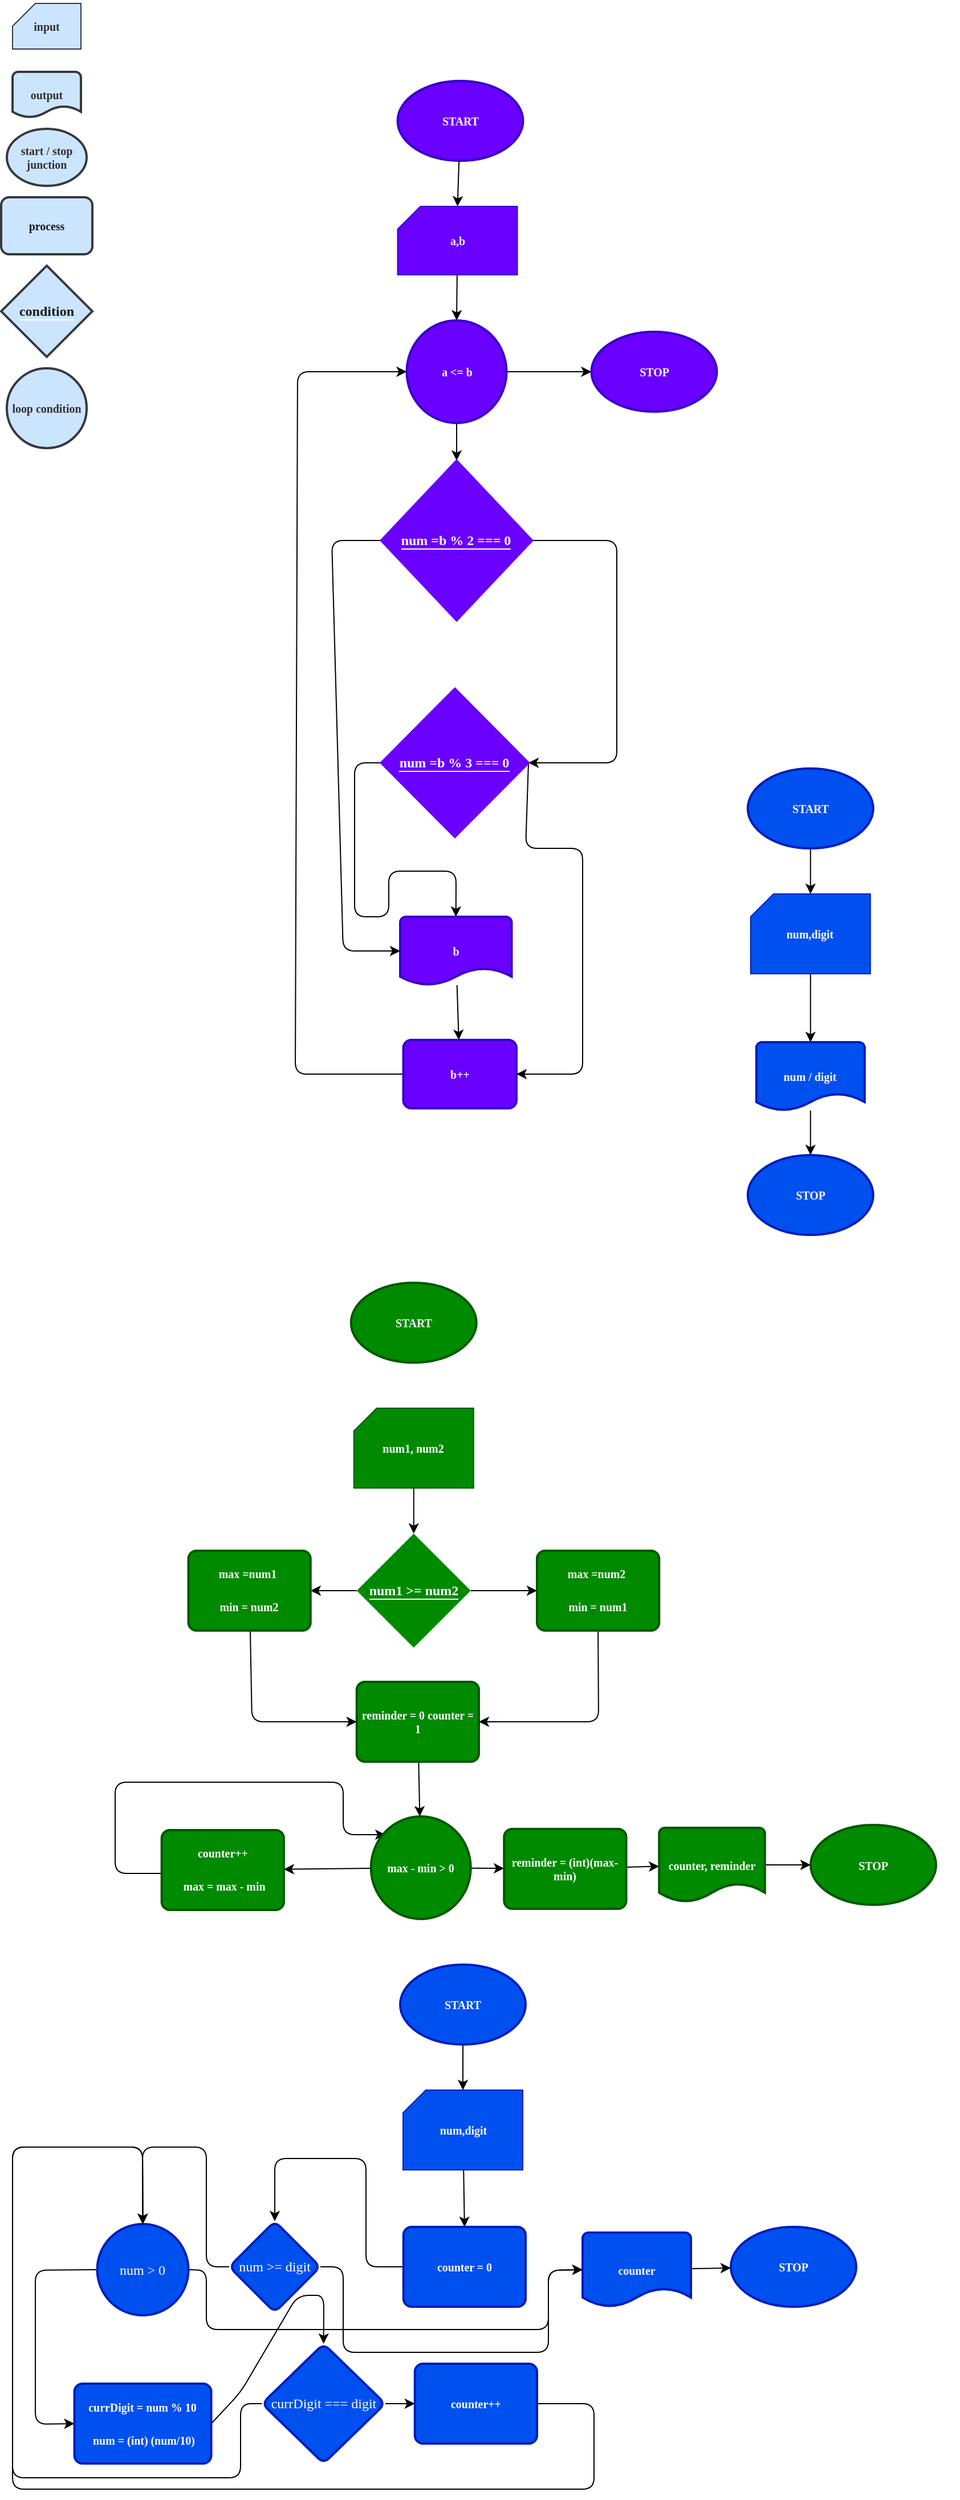 <mxfile>
    <diagram id="6lL7B8XVimhlBR5p4PDD" name="Page-1">
        <mxGraphModel dx="775" dy="665" grid="1" gridSize="10" guides="1" tooltips="1" connect="1" arrows="1" fold="1" page="1" pageScale="1" pageWidth="850" pageHeight="1100" math="0" shadow="0">
            <root>
                <mxCell id="0"/>
                <mxCell id="1" parent="0"/>
                <mxCell id="2" value="&lt;h5&gt;input&lt;/h5&gt;" style="verticalLabelPosition=middle;verticalAlign=middle;html=1;shape=card;whiteSpace=wrap;size=20;arcSize=12;labelBackgroundColor=none;fontFamily=Tahoma;fillColor=#cce5ff;labelPosition=center;align=center;strokeColor=#36393d;fontColor=#312f2f;" parent="1" vertex="1">
                    <mxGeometry x="20" y="10" width="60" height="40" as="geometry"/>
                </mxCell>
                <mxCell id="3" value="&lt;h5&gt;output&lt;/h5&gt;" style="strokeWidth=2;html=1;shape=mxgraph.flowchart.document2;whiteSpace=wrap;size=0.25;labelBackgroundColor=none;fontFamily=Tahoma;fillColor=#cce5ff;strokeColor=#36393d;fontColor=#312f2f;" parent="1" vertex="1">
                    <mxGeometry x="20" y="70" width="60" height="40" as="geometry"/>
                </mxCell>
                <mxCell id="4" value="&lt;h5&gt;start / stop junction&lt;/h5&gt;" style="strokeWidth=2;html=1;shape=mxgraph.flowchart.start_1;whiteSpace=wrap;labelBackgroundColor=none;fontFamily=Tahoma;fillColor=#cce5ff;strokeColor=#36393d;fontColor=#312f2f;" parent="1" vertex="1">
                    <mxGeometry x="15" y="120" width="70" height="50" as="geometry"/>
                </mxCell>
                <mxCell id="5" value="&lt;h5&gt;&lt;font color=&quot;#1a1a1a&quot;&gt;process&lt;/font&gt;&lt;/h5&gt;" style="rounded=1;whiteSpace=wrap;html=1;absoluteArcSize=1;arcSize=14;strokeWidth=2;labelBackgroundColor=none;fontFamily=Tahoma;fillColor=#cce5ff;strokeColor=#36393d;" parent="1" vertex="1">
                    <mxGeometry x="10" y="180" width="80" height="50" as="geometry"/>
                </mxCell>
                <mxCell id="6" value="&lt;font color=&quot;#1a1a1a&quot; style=&quot;background-color: rgb(204, 229, 255);&quot;&gt;&lt;b&gt;condition&lt;/b&gt;&lt;/font&gt;" style="strokeWidth=2;html=1;shape=mxgraph.flowchart.decision;whiteSpace=wrap;labelBackgroundColor=#FFFFFF;fontFamily=Tahoma;fillColor=#CCE5FF;strokeColor=#36393d;" parent="1" vertex="1">
                    <mxGeometry x="10" y="240" width="80" height="80" as="geometry"/>
                </mxCell>
                <mxCell id="7" value="&lt;h5&gt;loop condition&lt;/h5&gt;" style="strokeWidth=2;html=1;shape=mxgraph.flowchart.start_1;whiteSpace=wrap;labelBackgroundColor=none;fontFamily=Tahoma;fillColor=#cce5ff;strokeColor=#36393d;fontColor=#312f2f;" parent="1" vertex="1">
                    <mxGeometry x="15" y="330" width="70" height="70" as="geometry"/>
                </mxCell>
                <mxCell id="8" style="edgeStyle=none;html=1;entryX=0.5;entryY=0;entryDx=0;entryDy=0;entryPerimeter=0;" parent="1" source="9" target="11" edge="1">
                    <mxGeometry relative="1" as="geometry"/>
                </mxCell>
                <mxCell id="9" value="&lt;h5&gt;START&lt;/h5&gt;" style="strokeWidth=2;html=1;shape=mxgraph.flowchart.start_1;whiteSpace=wrap;labelBackgroundColor=none;fontFamily=Tahoma;fillColor=#6a00ff;strokeColor=#3700CC;fontColor=#ffffff;" parent="1" vertex="1">
                    <mxGeometry x="357.75" y="78" width="110" height="70" as="geometry"/>
                </mxCell>
                <mxCell id="10" style="edgeStyle=none;html=1;entryX=0.5;entryY=0;entryDx=0;entryDy=0;entryPerimeter=0;" parent="1" source="11" target="14" edge="1">
                    <mxGeometry relative="1" as="geometry"/>
                </mxCell>
                <mxCell id="11" value="&lt;h5&gt;a,b&lt;/h5&gt;" style="verticalLabelPosition=middle;verticalAlign=middle;html=1;shape=card;whiteSpace=wrap;size=20;arcSize=12;labelBackgroundColor=none;fontFamily=Tahoma;fillColor=#6a00ff;labelPosition=center;align=center;strokeColor=#3700CC;fontColor=#ffffff;" parent="1" vertex="1">
                    <mxGeometry x="357.75" y="188" width="105" height="60" as="geometry"/>
                </mxCell>
                <mxCell id="13" style="edgeStyle=none;html=1;entryX=0;entryY=0.5;entryDx=0;entryDy=0;entryPerimeter=0;fontColor=#FFFFFF;" parent="1" source="14" target="19" edge="1">
                    <mxGeometry relative="1" as="geometry"/>
                </mxCell>
                <mxCell id="88" style="edgeStyle=none;html=1;" parent="1" source="14" target="87" edge="1">
                    <mxGeometry relative="1" as="geometry"/>
                </mxCell>
                <mxCell id="14" value="&lt;h5&gt;a &amp;lt;= b&lt;/h5&gt;" style="strokeWidth=2;html=1;shape=mxgraph.flowchart.start_1;whiteSpace=wrap;labelBackgroundColor=none;fontFamily=Tahoma;fillColor=#6a00ff;strokeColor=#3700CC;fontColor=#ffffff;" parent="1" vertex="1">
                    <mxGeometry x="365.75" y="288" width="87.5" height="90" as="geometry"/>
                </mxCell>
                <mxCell id="15" style="edgeStyle=none;html=1;" parent="1" source="16" target="18" edge="1">
                    <mxGeometry relative="1" as="geometry"/>
                </mxCell>
                <mxCell id="16" value="&lt;h5&gt;b&lt;/h5&gt;" style="strokeWidth=2;html=1;shape=mxgraph.flowchart.document2;whiteSpace=wrap;size=0.25;labelBackgroundColor=none;fontFamily=Tahoma;fillColor=#6a00ff;strokeColor=#3700CC;fontColor=#ffffff;" parent="1" vertex="1">
                    <mxGeometry x="360" y="811" width="97.75" height="60" as="geometry"/>
                </mxCell>
                <mxCell id="17" style="edgeStyle=none;html=1;entryX=0;entryY=0.5;entryDx=0;entryDy=0;entryPerimeter=0;fontColor=#FFFFFF;" parent="1" source="18" target="14" edge="1">
                    <mxGeometry relative="1" as="geometry">
                        <Array as="points">
                            <mxPoint x="268" y="949"/>
                            <mxPoint x="270" y="333"/>
                        </Array>
                    </mxGeometry>
                </mxCell>
                <mxCell id="18" value="&lt;h5&gt;b++&lt;/h5&gt;" style="rounded=1;whiteSpace=wrap;html=1;absoluteArcSize=1;arcSize=14;strokeWidth=2;labelBackgroundColor=none;fontFamily=Tahoma;fillColor=#6a00ff;strokeColor=#3700CC;fontColor=#ffffff;" parent="1" vertex="1">
                    <mxGeometry x="362.75" y="919" width="99.25" height="60" as="geometry"/>
                </mxCell>
                <mxCell id="19" value="&lt;h5&gt;STOP&lt;/h5&gt;" style="strokeWidth=2;html=1;shape=mxgraph.flowchart.start_1;whiteSpace=wrap;labelBackgroundColor=none;fontFamily=Tahoma;fillColor=#6a00ff;strokeColor=#3700CC;fontColor=#ffffff;" parent="1" vertex="1">
                    <mxGeometry x="527.75" y="298" width="110" height="70" as="geometry"/>
                </mxCell>
                <mxCell id="20" value="Print all of the numbers &lt;br&gt;between a to b included &lt;br&gt;that can be devided to 2 or 3" style="text;html=1;align=center;verticalAlign=middle;resizable=0;points=[];autosize=1;strokeColor=none;fillColor=none;fontColor=#FFFFFF;" parent="1" vertex="1">
                    <mxGeometry x="166.88" y="141" width="180" height="60" as="geometry"/>
                </mxCell>
                <mxCell id="21" value="get 1 number and 1 digit and print how many times&amp;nbsp;&lt;br&gt;the digit can fit into the number" style="text;html=1;align=center;verticalAlign=middle;resizable=0;points=[];autosize=1;strokeColor=none;fillColor=none;fontColor=#FFFFFF;" parent="1" vertex="1">
                    <mxGeometry x="550" y="630" width="300" height="40" as="geometry"/>
                </mxCell>
                <mxCell id="22" style="edgeStyle=none;html=1;entryX=0.5;entryY=0;entryDx=0;entryDy=0;entryPerimeter=0;fontColor=#FFFFFF;" parent="1" source="23" target="25" edge="1">
                    <mxGeometry relative="1" as="geometry"/>
                </mxCell>
                <mxCell id="23" value="&lt;h5&gt;START&lt;/h5&gt;" style="strokeWidth=2;html=1;shape=mxgraph.flowchart.start_1;whiteSpace=wrap;labelBackgroundColor=none;fontFamily=Tahoma;fillColor=#0050ef;strokeColor=#001DBC;fontColor=#ffffff;" parent="1" vertex="1">
                    <mxGeometry x="664.88" y="681" width="110" height="70" as="geometry"/>
                </mxCell>
                <mxCell id="101" style="edgeStyle=none;html=1;" parent="1" source="25" target="98" edge="1">
                    <mxGeometry relative="1" as="geometry"/>
                </mxCell>
                <mxCell id="25" value="&lt;h5&gt;num,digit&lt;/h5&gt;" style="verticalLabelPosition=middle;verticalAlign=middle;html=1;shape=card;whiteSpace=wrap;size=20;arcSize=12;labelBackgroundColor=none;fontFamily=Tahoma;fillColor=#0050ef;labelPosition=center;align=center;strokeColor=#001DBC;fontColor=#ffffff;" parent="1" vertex="1">
                    <mxGeometry x="667.38" y="791" width="105" height="70" as="geometry"/>
                </mxCell>
                <mxCell id="42" value="get to integers and print how many times&lt;br&gt;&amp;nbsp;one of them can fit in the other plus the&lt;br&gt;&amp;nbsp;remainder (without using / or %)" style="text;html=1;align=center;verticalAlign=middle;resizable=0;points=[];autosize=1;strokeColor=none;fillColor=none;fontColor=#FFFFFF;" parent="1" vertex="1">
                    <mxGeometry x="84.38" y="1200" width="240" height="60" as="geometry"/>
                </mxCell>
                <mxCell id="43" style="edgeStyle=none;html=1;entryX=0.5;entryY=0;entryDx=0;entryDy=0;entryPerimeter=0;fontColor=#FFFFFF;fillColor=#008a00;strokeColor=#FFFFFF;" parent="1" source="44" target="46" edge="1">
                    <mxGeometry relative="1" as="geometry"/>
                </mxCell>
                <mxCell id="44" value="&lt;h5&gt;START&lt;/h5&gt;" style="strokeWidth=2;html=1;shape=mxgraph.flowchart.start_1;whiteSpace=wrap;labelBackgroundColor=none;fontFamily=Tahoma;fillColor=#008a00;strokeColor=#005700;fontColor=#ffffff;" parent="1" vertex="1">
                    <mxGeometry x="316.88" y="1132" width="110" height="70" as="geometry"/>
                </mxCell>
                <mxCell id="103" style="edgeStyle=none;html=1;" parent="1" source="46" target="102" edge="1">
                    <mxGeometry relative="1" as="geometry"/>
                </mxCell>
                <mxCell id="46" value="&lt;h5&gt;num1, num2&lt;/h5&gt;" style="verticalLabelPosition=middle;verticalAlign=middle;html=1;shape=card;whiteSpace=wrap;size=20;arcSize=12;labelBackgroundColor=none;fontFamily=Tahoma;fillColor=#008a00;labelPosition=center;align=center;strokeColor=#005700;fontColor=#ffffff;" parent="1" vertex="1">
                    <mxGeometry x="319.38" y="1242" width="105" height="70" as="geometry"/>
                </mxCell>
                <mxCell id="121" style="edgeStyle=none;html=1;entryX=0.145;entryY=0.145;entryDx=0;entryDy=0;entryPerimeter=0;exitX=0;exitY=0.5;exitDx=0;exitDy=0;" parent="1" edge="1">
                    <mxGeometry relative="1" as="geometry">
                        <mxPoint x="150.82" y="1650" as="sourcePoint"/>
                        <mxPoint x="347.067" y="1616.05" as="targetPoint"/>
                        <Array as="points">
                            <mxPoint x="110" y="1650"/>
                            <mxPoint x="110" y="1570"/>
                            <mxPoint x="310" y="1570"/>
                            <mxPoint x="310" y="1616"/>
                        </Array>
                    </mxGeometry>
                </mxCell>
                <mxCell id="48" value="&lt;h5&gt;counter++&lt;/h5&gt;&lt;h5&gt;&amp;nbsp;max = max - min&lt;/h5&gt;" style="rounded=1;whiteSpace=wrap;html=1;absoluteArcSize=1;arcSize=14;strokeWidth=2;labelBackgroundColor=none;fontFamily=Tahoma;fillColor=#008a00;strokeColor=#005700;fontColor=#ffffff;" parent="1" vertex="1">
                    <mxGeometry x="150.82" y="1612" width="107.12" height="70" as="geometry"/>
                </mxCell>
                <mxCell id="117" style="edgeStyle=none;html=1;" parent="1" source="51" target="48" edge="1">
                    <mxGeometry relative="1" as="geometry"/>
                </mxCell>
                <mxCell id="118" style="edgeStyle=none;html=1;" parent="1" source="51" target="67" edge="1">
                    <mxGeometry relative="1" as="geometry"/>
                </mxCell>
                <mxCell id="51" value="&lt;h5&gt;max - min &amp;gt; 0&lt;/h5&gt;" style="strokeWidth=2;html=1;shape=mxgraph.flowchart.start_1;whiteSpace=wrap;labelBackgroundColor=none;fontFamily=Tahoma;fillColor=#008a00;strokeColor=#005700;fontColor=#ffffff;" parent="1" vertex="1">
                    <mxGeometry x="334.38" y="1600" width="87.5" height="90" as="geometry"/>
                </mxCell>
                <mxCell id="52" value="&lt;h5&gt;STOP&lt;/h5&gt;" style="strokeWidth=2;html=1;shape=mxgraph.flowchart.start_1;whiteSpace=wrap;labelBackgroundColor=none;fontFamily=Tahoma;fillColor=#008a00;strokeColor=#005700;fontColor=#ffffff;" parent="1" vertex="1">
                    <mxGeometry x="720" y="1607.5" width="110" height="70" as="geometry"/>
                </mxCell>
                <mxCell id="114" style="edgeStyle=none;html=1;" parent="1" source="57" target="51" edge="1">
                    <mxGeometry relative="1" as="geometry"/>
                </mxCell>
                <mxCell id="57" value="&lt;h5&gt;reminder = 0 counter = 1&lt;/h5&gt;" style="rounded=1;whiteSpace=wrap;html=1;absoluteArcSize=1;arcSize=14;strokeWidth=2;labelBackgroundColor=none;fontFamily=Tahoma;fillColor=#008a00;strokeColor=#005700;fontColor=#ffffff;" parent="1" vertex="1">
                    <mxGeometry x="321.88" y="1482" width="107.12" height="70" as="geometry"/>
                </mxCell>
                <mxCell id="116" style="edgeStyle=none;html=1;" parent="1" source="59" target="52" edge="1">
                    <mxGeometry relative="1" as="geometry"/>
                </mxCell>
                <mxCell id="59" value="&lt;h5&gt;counter, reminder&lt;/h5&gt;" style="strokeWidth=2;html=1;shape=mxgraph.flowchart.document2;whiteSpace=wrap;size=0.25;labelBackgroundColor=none;fontFamily=Tahoma;fillColor=#008a00;strokeColor=#005700;fontColor=#ffffff;" parent="1" vertex="1">
                    <mxGeometry x="587.12" y="1610" width="92.75" height="65" as="geometry"/>
                </mxCell>
                <mxCell id="119" style="edgeStyle=none;html=1;" parent="1" edge="1">
                    <mxGeometry relative="1" as="geometry">
                        <mxPoint x="558.25" y="1644.545" as="sourcePoint"/>
                        <mxPoint x="587.12" y="1643.76" as="targetPoint"/>
                    </mxGeometry>
                </mxCell>
                <mxCell id="67" value="&lt;h5&gt;reminder = (int)(max-min)&lt;/h5&gt;" style="rounded=1;whiteSpace=wrap;html=1;absoluteArcSize=1;arcSize=14;strokeWidth=2;labelBackgroundColor=none;fontFamily=Tahoma;fillColor=#008a00;strokeColor=#005700;fontColor=#ffffff;" parent="1" vertex="1">
                    <mxGeometry x="451.13" y="1611" width="107.12" height="70" as="geometry"/>
                </mxCell>
                <mxCell id="92" style="edgeStyle=none;html=1;entryX=1;entryY=0.5;entryDx=0;entryDy=0;entryPerimeter=0;exitX=1;exitY=0.5;exitDx=0;exitDy=0;exitPerimeter=0;" parent="1" source="87" target="91" edge="1">
                    <mxGeometry relative="1" as="geometry">
                        <Array as="points">
                            <mxPoint x="550" y="481"/>
                            <mxPoint x="550" y="676"/>
                        </Array>
                    </mxGeometry>
                </mxCell>
                <mxCell id="93" style="edgeStyle=none;html=1;entryX=0;entryY=0.5;entryDx=0;entryDy=0;entryPerimeter=0;exitX=0;exitY=0.5;exitDx=0;exitDy=0;exitPerimeter=0;" parent="1" source="87" target="16" edge="1">
                    <mxGeometry relative="1" as="geometry">
                        <Array as="points">
                            <mxPoint x="300" y="481"/>
                            <mxPoint x="310" y="841"/>
                        </Array>
                    </mxGeometry>
                </mxCell>
                <mxCell id="87" value="&lt;span style=&quot;background-color: rgb(106, 0, 255);&quot;&gt;&lt;b&gt;num =b % 2 === 0&lt;/b&gt;&lt;/span&gt;" style="strokeWidth=2;html=1;shape=mxgraph.flowchart.decision;whiteSpace=wrap;labelBackgroundColor=#FFFFFF;fontFamily=Tahoma;fillColor=#6a00ff;strokeColor=#6A00FF;fontColor=#ffffff;" parent="1" vertex="1">
                    <mxGeometry x="343.38" y="411" width="132.25" height="140" as="geometry"/>
                </mxCell>
                <mxCell id="94" style="edgeStyle=none;html=1;exitX=0;exitY=0.5;exitDx=0;exitDy=0;exitPerimeter=0;entryX=0.5;entryY=0;entryDx=0;entryDy=0;entryPerimeter=0;" parent="1" source="91" target="16" edge="1">
                    <mxGeometry relative="1" as="geometry">
                        <Array as="points">
                            <mxPoint x="320" y="676"/>
                            <mxPoint x="320" y="811"/>
                            <mxPoint x="350" y="811"/>
                            <mxPoint x="350" y="771"/>
                            <mxPoint x="409" y="771"/>
                        </Array>
                    </mxGeometry>
                </mxCell>
                <mxCell id="95" style="edgeStyle=none;html=1;entryX=1;entryY=0.5;entryDx=0;entryDy=0;exitX=1;exitY=0.5;exitDx=0;exitDy=0;exitPerimeter=0;" parent="1" source="91" target="18" edge="1">
                    <mxGeometry relative="1" as="geometry">
                        <Array as="points">
                            <mxPoint x="470" y="751"/>
                            <mxPoint x="520" y="751"/>
                            <mxPoint x="520" y="949"/>
                        </Array>
                    </mxGeometry>
                </mxCell>
                <mxCell id="91" value="&lt;span style=&quot;background-color: rgb(106, 0, 255);&quot;&gt;&lt;b&gt;num =b % 3 === 0&lt;/b&gt;&lt;/span&gt;" style="strokeWidth=2;html=1;shape=mxgraph.flowchart.decision;whiteSpace=wrap;labelBackgroundColor=#FFFFFF;fontFamily=Tahoma;fillColor=#6a00ff;strokeColor=#6A00FF;fontColor=#ffffff;" parent="1" vertex="1">
                    <mxGeometry x="343.38" y="611" width="129.13" height="130" as="geometry"/>
                </mxCell>
                <mxCell id="109" style="edgeStyle=none;html=1;" parent="1" source="98" target="108" edge="1">
                    <mxGeometry relative="1" as="geometry"/>
                </mxCell>
                <mxCell id="98" value="&lt;h5&gt;num / digit&lt;/h5&gt;" style="strokeWidth=2;html=1;shape=mxgraph.flowchart.document2;whiteSpace=wrap;size=0.25;labelBackgroundColor=none;fontFamily=Tahoma;fillColor=#0050ef;strokeColor=#001DBC;fontColor=#ffffff;" parent="1" vertex="1">
                    <mxGeometry x="672.38" y="921" width="95" height="60" as="geometry"/>
                </mxCell>
                <mxCell id="105" style="edgeStyle=none;html=1;entryX=1;entryY=0.5;entryDx=0;entryDy=0;" parent="1" source="102" target="104" edge="1">
                    <mxGeometry relative="1" as="geometry"/>
                </mxCell>
                <mxCell id="107" style="edgeStyle=none;html=1;entryX=0;entryY=0.5;entryDx=0;entryDy=0;" parent="1" source="102" target="106" edge="1">
                    <mxGeometry relative="1" as="geometry"/>
                </mxCell>
                <mxCell id="102" value="&lt;span style=&quot;background-color: rgb(0, 138, 0);&quot;&gt;&lt;b&gt;num1 &amp;gt;= num2&lt;/b&gt;&lt;/span&gt;" style="strokeWidth=2;html=1;shape=mxgraph.flowchart.decision;whiteSpace=wrap;labelBackgroundColor=#FFFFFF;fontFamily=Tahoma;fillColor=#008a00;strokeColor=none;fontColor=#ffffff;" parent="1" vertex="1">
                    <mxGeometry x="321.88" y="1352" width="100" height="100" as="geometry"/>
                </mxCell>
                <mxCell id="112" style="edgeStyle=none;html=1;entryX=0;entryY=0.5;entryDx=0;entryDy=0;" parent="1" source="104" target="57" edge="1">
                    <mxGeometry relative="1" as="geometry">
                        <mxPoint x="330" y="1517" as="targetPoint"/>
                        <Array as="points">
                            <mxPoint x="230" y="1517"/>
                        </Array>
                    </mxGeometry>
                </mxCell>
                <mxCell id="104" value="&lt;h5&gt;max =num1&amp;nbsp;&lt;/h5&gt;&lt;h5&gt;min = num2&lt;/h5&gt;" style="rounded=1;whiteSpace=wrap;html=1;absoluteArcSize=1;arcSize=14;strokeWidth=2;labelBackgroundColor=none;fontFamily=Tahoma;fillColor=#008a00;strokeColor=#005700;fontColor=#ffffff;" parent="1" vertex="1">
                    <mxGeometry x="174.26" y="1367" width="107.12" height="70" as="geometry"/>
                </mxCell>
                <mxCell id="113" style="edgeStyle=none;html=1;entryX=1;entryY=0.5;entryDx=0;entryDy=0;exitX=0.5;exitY=1;exitDx=0;exitDy=0;" parent="1" source="106" target="57" edge="1">
                    <mxGeometry relative="1" as="geometry">
                        <mxPoint x="429.0" y="1517" as="targetPoint"/>
                        <Array as="points">
                            <mxPoint x="534" y="1517"/>
                        </Array>
                    </mxGeometry>
                </mxCell>
                <mxCell id="106" value="&lt;h5&gt;max =num2&amp;nbsp;&lt;/h5&gt;&lt;h5&gt;min = num1&lt;/h5&gt;" style="rounded=1;whiteSpace=wrap;html=1;absoluteArcSize=1;arcSize=14;strokeWidth=2;labelBackgroundColor=none;fontFamily=Tahoma;fillColor=#008a00;strokeColor=#005700;fontColor=#ffffff;" parent="1" vertex="1">
                    <mxGeometry x="480.0" y="1367" width="107.12" height="70" as="geometry"/>
                </mxCell>
                <mxCell id="108" value="&lt;h5&gt;STOP&lt;/h5&gt;" style="strokeWidth=2;html=1;shape=mxgraph.flowchart.start_1;whiteSpace=wrap;labelBackgroundColor=none;fontFamily=Tahoma;fillColor=#0050ef;strokeColor=#001DBC;fontColor=#ffffff;" parent="1" vertex="1">
                    <mxGeometry x="664.88" y="1020" width="110" height="70" as="geometry"/>
                </mxCell>
                <mxCell id="122" value="get 1 number and 1 digit and print how many times&amp;nbsp;&lt;br&gt;the digit appear in the number" style="text;html=1;align=center;verticalAlign=middle;resizable=0;points=[];autosize=1;strokeColor=none;fillColor=none;fontColor=#FFFFFF;" vertex="1" parent="1">
                    <mxGeometry x="54.38" y="1740" width="300" height="40" as="geometry"/>
                </mxCell>
                <mxCell id="123" style="edgeStyle=none;html=1;entryX=0.5;entryY=0;entryDx=0;entryDy=0;entryPerimeter=0;fontColor=#FFFFFF;" edge="1" parent="1" source="124" target="125">
                    <mxGeometry relative="1" as="geometry"/>
                </mxCell>
                <mxCell id="124" value="&lt;h5&gt;START&lt;/h5&gt;" style="strokeWidth=2;html=1;shape=mxgraph.flowchart.start_1;whiteSpace=wrap;labelBackgroundColor=none;fontFamily=Tahoma;fillColor=#0050ef;strokeColor=#001DBC;fontColor=#ffffff;" vertex="1" parent="1">
                    <mxGeometry x="360" y="1730" width="110" height="70" as="geometry"/>
                </mxCell>
                <mxCell id="127" value="" style="edgeStyle=none;html=1;entryX=0.5;entryY=0;entryDx=0;entryDy=0;" edge="1" parent="1" source="125" target="128">
                    <mxGeometry relative="1" as="geometry">
                        <mxPoint x="415" y="1995" as="targetPoint"/>
                    </mxGeometry>
                </mxCell>
                <mxCell id="125" value="&lt;h5&gt;num,digit&lt;/h5&gt;" style="verticalLabelPosition=middle;verticalAlign=middle;html=1;shape=card;whiteSpace=wrap;size=20;arcSize=12;labelBackgroundColor=none;fontFamily=Tahoma;fillColor=#0050ef;labelPosition=center;align=center;strokeColor=#001DBC;fontColor=#ffffff;" vertex="1" parent="1">
                    <mxGeometry x="362.5" y="1840" width="105" height="70" as="geometry"/>
                </mxCell>
                <mxCell id="130" style="edgeStyle=none;html=1;entryX=0.5;entryY=0;entryDx=0;entryDy=0;" edge="1" parent="1" source="128" target="129">
                    <mxGeometry relative="1" as="geometry">
                        <Array as="points">
                            <mxPoint x="330" y="1995"/>
                            <mxPoint x="330" y="1900"/>
                            <mxPoint x="250" y="1900"/>
                        </Array>
                    </mxGeometry>
                </mxCell>
                <mxCell id="128" value="&lt;h5&gt;counter = 0&lt;/h5&gt;" style="rounded=1;whiteSpace=wrap;html=1;absoluteArcSize=1;arcSize=14;strokeWidth=2;labelBackgroundColor=none;fontFamily=Tahoma;fillColor=#0050ef;strokeColor=#001DBC;fontColor=#ffffff;" vertex="1" parent="1">
                    <mxGeometry x="362.88" y="1960" width="107.12" height="70" as="geometry"/>
                </mxCell>
                <mxCell id="137" style="edgeStyle=none;html=1;entryX=0;entryY=0.5;entryDx=0;entryDy=0;entryPerimeter=0;exitX=1;exitY=0.5;exitDx=0;exitDy=0;" edge="1" parent="1" source="129" target="135">
                    <mxGeometry relative="1" as="geometry">
                        <mxPoint x="280" y="1995" as="sourcePoint"/>
                        <Array as="points">
                            <mxPoint x="310" y="1995"/>
                            <mxPoint x="310" y="2070"/>
                            <mxPoint x="490" y="2070"/>
                            <mxPoint x="490" y="1998"/>
                        </Array>
                    </mxGeometry>
                </mxCell>
                <mxCell id="141" value="" style="edgeStyle=none;html=1;entryX=0.5;entryY=0;entryDx=0;entryDy=0;exitX=0;exitY=0.5;exitDx=0;exitDy=0;" edge="1" parent="1" source="129" target="140">
                    <mxGeometry relative="1" as="geometry">
                        <Array as="points">
                            <mxPoint x="190" y="1995"/>
                            <mxPoint x="190" y="1890"/>
                            <mxPoint x="134" y="1890"/>
                        </Array>
                    </mxGeometry>
                </mxCell>
                <mxCell id="129" value="num &amp;gt;= digit" style="rhombus;whiteSpace=wrap;html=1;fontFamily=Tahoma;fillColor=#0050ef;strokeColor=#001DBC;fontColor=#ffffff;rounded=1;arcSize=14;strokeWidth=2;labelBackgroundColor=none;" vertex="1" parent="1">
                    <mxGeometry x="210" y="1955" width="80" height="80" as="geometry"/>
                </mxCell>
                <mxCell id="139" value="" style="edgeStyle=none;html=1;" edge="1" parent="1" source="135" target="138">
                    <mxGeometry relative="1" as="geometry"/>
                </mxCell>
                <mxCell id="135" value="&lt;h5&gt;counter&lt;/h5&gt;" style="strokeWidth=2;html=1;shape=mxgraph.flowchart.document2;whiteSpace=wrap;size=0.25;labelBackgroundColor=none;fontFamily=Tahoma;fillColor=#0050ef;strokeColor=#001DBC;fontColor=#ffffff;" vertex="1" parent="1">
                    <mxGeometry x="520" y="1965" width="95" height="65" as="geometry"/>
                </mxCell>
                <mxCell id="138" value="&lt;h5&gt;STOP&lt;/h5&gt;" style="strokeWidth=2;html=1;shape=mxgraph.flowchart.start_1;whiteSpace=wrap;labelBackgroundColor=none;fontFamily=Tahoma;fillColor=#0050ef;strokeColor=#001DBC;fontColor=#ffffff;" vertex="1" parent="1">
                    <mxGeometry x="650" y="1960" width="110" height="70" as="geometry"/>
                </mxCell>
                <mxCell id="144" style="edgeStyle=none;html=1;entryX=0;entryY=0.5;entryDx=0;entryDy=0;exitX=0;exitY=0.5;exitDx=0;exitDy=0;" edge="1" parent="1" source="140" target="143">
                    <mxGeometry relative="1" as="geometry">
                        <Array as="points">
                            <mxPoint x="40" y="1998"/>
                            <mxPoint x="40" y="2133"/>
                        </Array>
                    </mxGeometry>
                </mxCell>
                <mxCell id="145" style="edgeStyle=none;html=1;entryX=0;entryY=0.5;entryDx=0;entryDy=0;exitX=1;exitY=0.5;exitDx=0;exitDy=0;entryPerimeter=0;" edge="1" parent="1" source="140" target="135">
                    <mxGeometry relative="1" as="geometry">
                        <Array as="points">
                            <mxPoint x="190" y="1998"/>
                            <mxPoint x="190" y="2050"/>
                            <mxPoint x="330" y="2050"/>
                            <mxPoint x="490" y="2050"/>
                            <mxPoint x="490" y="1998"/>
                        </Array>
                    </mxGeometry>
                </mxCell>
                <mxCell id="140" value="num &amp;gt; 0" style="ellipse;whiteSpace=wrap;html=1;fontFamily=Tahoma;fillColor=#0050ef;strokeColor=#001DBC;fontColor=#ffffff;rounded=1;arcSize=14;strokeWidth=2;labelBackgroundColor=none;" vertex="1" parent="1">
                    <mxGeometry x="94.26" y="1957.5" width="80" height="80" as="geometry"/>
                </mxCell>
                <mxCell id="147" value="" style="edgeStyle=none;html=1;entryX=0.5;entryY=0;entryDx=0;entryDy=0;exitX=1;exitY=0.5;exitDx=0;exitDy=0;" edge="1" parent="1" source="143" target="146">
                    <mxGeometry relative="1" as="geometry">
                        <mxPoint x="239" y="2105" as="targetPoint"/>
                        <Array as="points">
                            <mxPoint x="220" y="2105"/>
                            <mxPoint x="270" y="2020"/>
                            <mxPoint x="293" y="2020"/>
                        </Array>
                    </mxGeometry>
                </mxCell>
                <mxCell id="143" value="&lt;h5&gt;currDigit = num % 10&lt;/h5&gt;&lt;h5&gt;&amp;nbsp;num = (int) (num/10)&lt;/h5&gt;" style="rounded=1;whiteSpace=wrap;html=1;absoluteArcSize=1;arcSize=14;strokeWidth=2;labelBackgroundColor=none;fontFamily=Tahoma;fillColor=#0050ef;strokeColor=#001DBC;fontColor=#ffffff;" vertex="1" parent="1">
                    <mxGeometry x="74.26" y="2097.5" width="120" height="70" as="geometry"/>
                </mxCell>
                <mxCell id="150" value="" style="edgeStyle=none;html=1;" edge="1" parent="1" source="146" target="149">
                    <mxGeometry relative="1" as="geometry"/>
                </mxCell>
                <mxCell id="152" style="edgeStyle=none;html=1;entryX=0.5;entryY=0;entryDx=0;entryDy=0;" edge="1" parent="1" source="146" target="140">
                    <mxGeometry relative="1" as="geometry">
                        <Array as="points">
                            <mxPoint x="220" y="2115"/>
                            <mxPoint x="220" y="2180"/>
                            <mxPoint x="20" y="2180"/>
                            <mxPoint x="20" y="1890"/>
                            <mxPoint x="134" y="1890"/>
                        </Array>
                    </mxGeometry>
                </mxCell>
                <mxCell id="146" value="currDigit === digit" style="rhombus;whiteSpace=wrap;html=1;fontFamily=Tahoma;fillColor=#0050ef;strokeColor=#001DBC;fontColor=#ffffff;rounded=1;arcSize=14;strokeWidth=2;labelBackgroundColor=none;" vertex="1" parent="1">
                    <mxGeometry x="238.76" y="2062.5" width="108.12" height="105" as="geometry"/>
                </mxCell>
                <mxCell id="151" style="edgeStyle=none;html=1;entryX=0.5;entryY=0;entryDx=0;entryDy=0;exitX=1;exitY=0.5;exitDx=0;exitDy=0;" edge="1" parent="1" source="149" target="140">
                    <mxGeometry relative="1" as="geometry">
                        <Array as="points">
                            <mxPoint x="530" y="2115"/>
                            <mxPoint x="530" y="2190"/>
                            <mxPoint x="20" y="2190"/>
                            <mxPoint x="20" y="1890"/>
                            <mxPoint x="134" y="1890"/>
                        </Array>
                    </mxGeometry>
                </mxCell>
                <mxCell id="149" value="&lt;h5&gt;counter++&lt;/h5&gt;" style="rounded=1;whiteSpace=wrap;html=1;absoluteArcSize=1;arcSize=14;strokeWidth=2;labelBackgroundColor=none;fontFamily=Tahoma;fillColor=#0050ef;strokeColor=#001DBC;fontColor=#ffffff;" vertex="1" parent="1">
                    <mxGeometry x="372.88" y="2080" width="107.12" height="70" as="geometry"/>
                </mxCell>
            </root>
        </mxGraphModel>
    </diagram>
</mxfile>